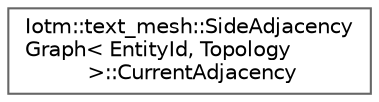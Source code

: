 digraph "Graphical Class Hierarchy"
{
 // INTERACTIVE_SVG=YES
 // LATEX_PDF_SIZE
  bgcolor="transparent";
  edge [fontname=Helvetica,fontsize=10,labelfontname=Helvetica,labelfontsize=10];
  node [fontname=Helvetica,fontsize=10,shape=box,height=0.2,width=0.4];
  rankdir="LR";
  Node0 [id="Node000000",label="Iotm::text_mesh::SideAdjacency\lGraph\< EntityId, Topology\l \>::CurrentAdjacency",height=0.2,width=0.4,color="grey40", fillcolor="white", style="filled",URL="$structIotm_1_1text__mesh_1_1SideAdjacencyGraph_1_1CurrentAdjacency.html",tooltip=" "];
}

